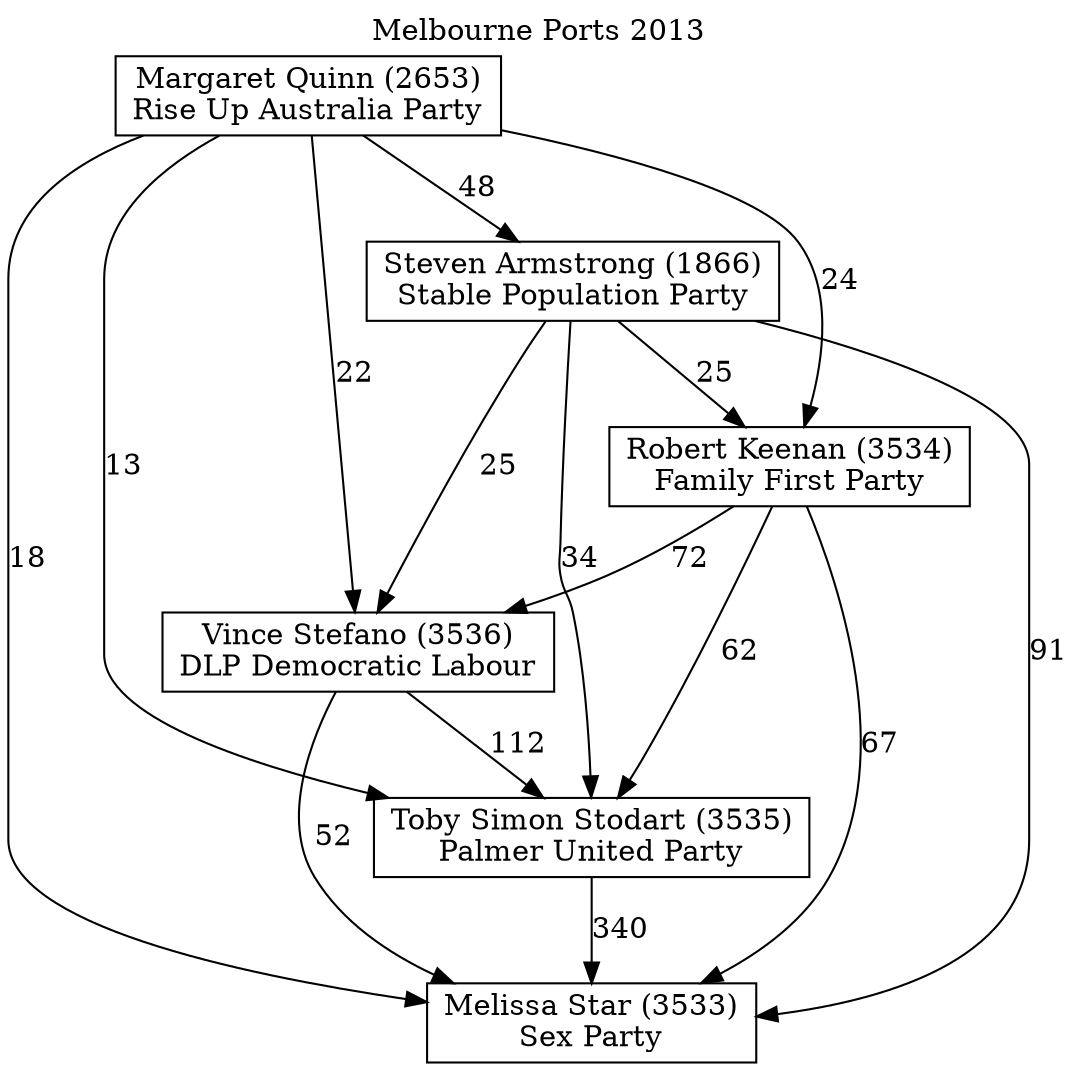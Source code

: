 // House preference flow
digraph "Melissa Star (3533)_Melbourne Ports_2013" {
	graph [label="Melbourne Ports 2013" labelloc=t mclimit=2]
	node [shape=box]
	"Melissa Star (3533)" [label="Melissa Star (3533)
Sex Party"]
	"Toby Simon Stodart (3535)" [label="Toby Simon Stodart (3535)
Palmer United Party"]
	"Vince Stefano (3536)" [label="Vince Stefano (3536)
DLP Democratic Labour"]
	"Robert Keenan (3534)" [label="Robert Keenan (3534)
Family First Party"]
	"Steven Armstrong (1866)" [label="Steven Armstrong (1866)
Stable Population Party"]
	"Margaret Quinn (2653)" [label="Margaret Quinn (2653)
Rise Up Australia Party"]
	"Toby Simon Stodart (3535)" -> "Melissa Star (3533)" [label=340]
	"Vince Stefano (3536)" -> "Toby Simon Stodart (3535)" [label=112]
	"Robert Keenan (3534)" -> "Vince Stefano (3536)" [label=72]
	"Steven Armstrong (1866)" -> "Robert Keenan (3534)" [label=25]
	"Margaret Quinn (2653)" -> "Steven Armstrong (1866)" [label=48]
	"Vince Stefano (3536)" -> "Melissa Star (3533)" [label=52]
	"Robert Keenan (3534)" -> "Melissa Star (3533)" [label=67]
	"Steven Armstrong (1866)" -> "Melissa Star (3533)" [label=91]
	"Margaret Quinn (2653)" -> "Melissa Star (3533)" [label=18]
	"Margaret Quinn (2653)" -> "Robert Keenan (3534)" [label=24]
	"Steven Armstrong (1866)" -> "Vince Stefano (3536)" [label=25]
	"Margaret Quinn (2653)" -> "Vince Stefano (3536)" [label=22]
	"Robert Keenan (3534)" -> "Toby Simon Stodart (3535)" [label=62]
	"Steven Armstrong (1866)" -> "Toby Simon Stodart (3535)" [label=34]
	"Margaret Quinn (2653)" -> "Toby Simon Stodart (3535)" [label=13]
}
